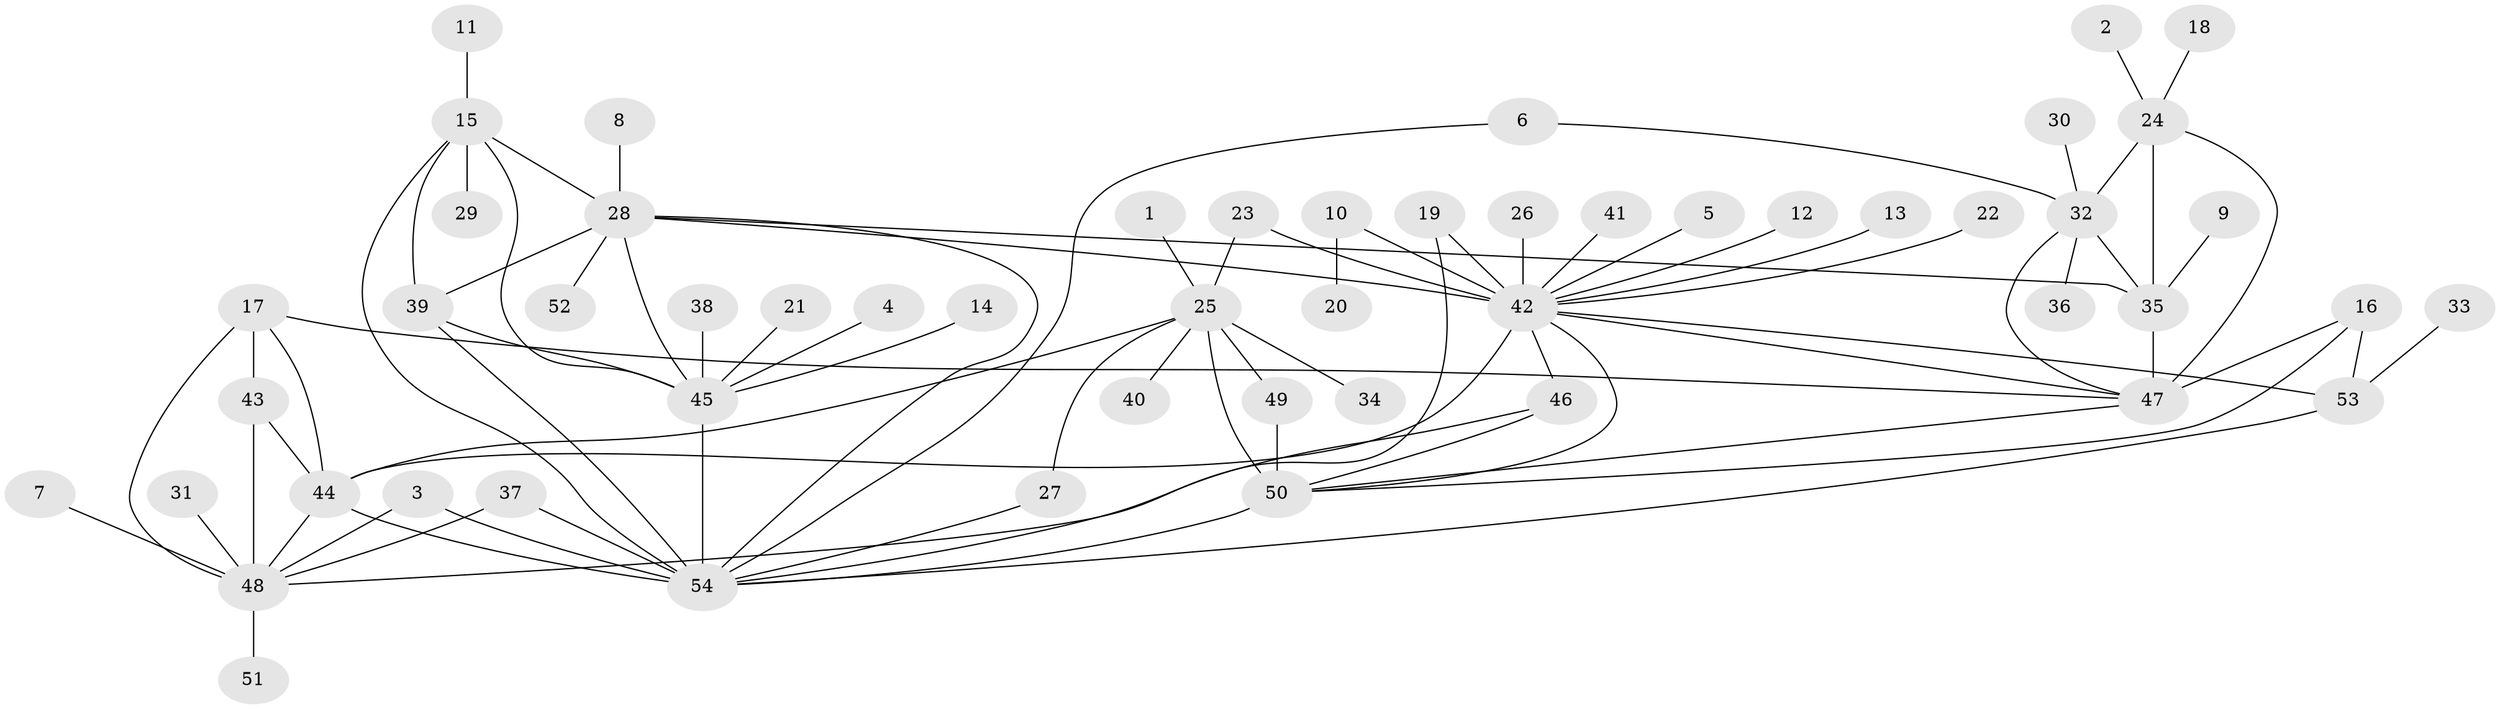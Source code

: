 // original degree distribution, {9: 0.03731343283582089, 12: 0.03731343283582089, 16: 0.007462686567164179, 5: 0.014925373134328358, 8: 0.029850746268656716, 6: 0.03731343283582089, 11: 0.007462686567164179, 10: 0.014925373134328358, 7: 0.029850746268656716, 14: 0.007462686567164179, 1: 0.6119402985074627, 2: 0.12686567164179105, 4: 0.022388059701492536, 3: 0.014925373134328358}
// Generated by graph-tools (version 1.1) at 2025/37/03/04/25 23:37:33]
// undirected, 54 vertices, 83 edges
graph export_dot {
  node [color=gray90,style=filled];
  1;
  2;
  3;
  4;
  5;
  6;
  7;
  8;
  9;
  10;
  11;
  12;
  13;
  14;
  15;
  16;
  17;
  18;
  19;
  20;
  21;
  22;
  23;
  24;
  25;
  26;
  27;
  28;
  29;
  30;
  31;
  32;
  33;
  34;
  35;
  36;
  37;
  38;
  39;
  40;
  41;
  42;
  43;
  44;
  45;
  46;
  47;
  48;
  49;
  50;
  51;
  52;
  53;
  54;
  1 -- 25 [weight=1.0];
  2 -- 24 [weight=1.0];
  3 -- 48 [weight=1.0];
  3 -- 54 [weight=1.0];
  4 -- 45 [weight=1.0];
  5 -- 42 [weight=1.0];
  6 -- 32 [weight=1.0];
  6 -- 54 [weight=1.0];
  7 -- 48 [weight=1.0];
  8 -- 28 [weight=1.0];
  9 -- 35 [weight=1.0];
  10 -- 20 [weight=1.0];
  10 -- 42 [weight=5.0];
  11 -- 15 [weight=1.0];
  12 -- 42 [weight=1.0];
  13 -- 42 [weight=1.0];
  14 -- 45 [weight=1.0];
  15 -- 28 [weight=2.0];
  15 -- 29 [weight=1.0];
  15 -- 39 [weight=2.0];
  15 -- 45 [weight=2.0];
  15 -- 54 [weight=2.0];
  16 -- 47 [weight=1.0];
  16 -- 50 [weight=1.0];
  16 -- 53 [weight=1.0];
  17 -- 43 [weight=3.0];
  17 -- 44 [weight=1.0];
  17 -- 47 [weight=1.0];
  17 -- 48 [weight=1.0];
  18 -- 24 [weight=1.0];
  19 -- 42 [weight=1.0];
  19 -- 54 [weight=1.0];
  21 -- 45 [weight=1.0];
  22 -- 42 [weight=1.0];
  23 -- 25 [weight=1.0];
  23 -- 42 [weight=1.0];
  24 -- 32 [weight=3.0];
  24 -- 35 [weight=3.0];
  24 -- 47 [weight=3.0];
  25 -- 27 [weight=1.0];
  25 -- 34 [weight=1.0];
  25 -- 40 [weight=1.0];
  25 -- 44 [weight=1.0];
  25 -- 49 [weight=3.0];
  25 -- 50 [weight=6.0];
  26 -- 42 [weight=1.0];
  27 -- 54 [weight=1.0];
  28 -- 35 [weight=1.0];
  28 -- 39 [weight=1.0];
  28 -- 42 [weight=1.0];
  28 -- 45 [weight=1.0];
  28 -- 52 [weight=1.0];
  28 -- 54 [weight=1.0];
  30 -- 32 [weight=1.0];
  31 -- 48 [weight=1.0];
  32 -- 35 [weight=1.0];
  32 -- 36 [weight=1.0];
  32 -- 47 [weight=1.0];
  33 -- 53 [weight=1.0];
  35 -- 47 [weight=1.0];
  37 -- 48 [weight=1.0];
  37 -- 54 [weight=1.0];
  38 -- 45 [weight=1.0];
  39 -- 45 [weight=1.0];
  39 -- 54 [weight=1.0];
  41 -- 42 [weight=1.0];
  42 -- 44 [weight=1.0];
  42 -- 46 [weight=1.0];
  42 -- 47 [weight=1.0];
  42 -- 50 [weight=1.0];
  42 -- 53 [weight=1.0];
  43 -- 44 [weight=3.0];
  43 -- 48 [weight=3.0];
  44 -- 48 [weight=1.0];
  44 -- 54 [weight=1.0];
  45 -- 54 [weight=1.0];
  46 -- 48 [weight=1.0];
  46 -- 50 [weight=1.0];
  47 -- 50 [weight=1.0];
  48 -- 51 [weight=1.0];
  49 -- 50 [weight=2.0];
  50 -- 54 [weight=1.0];
  53 -- 54 [weight=1.0];
}
